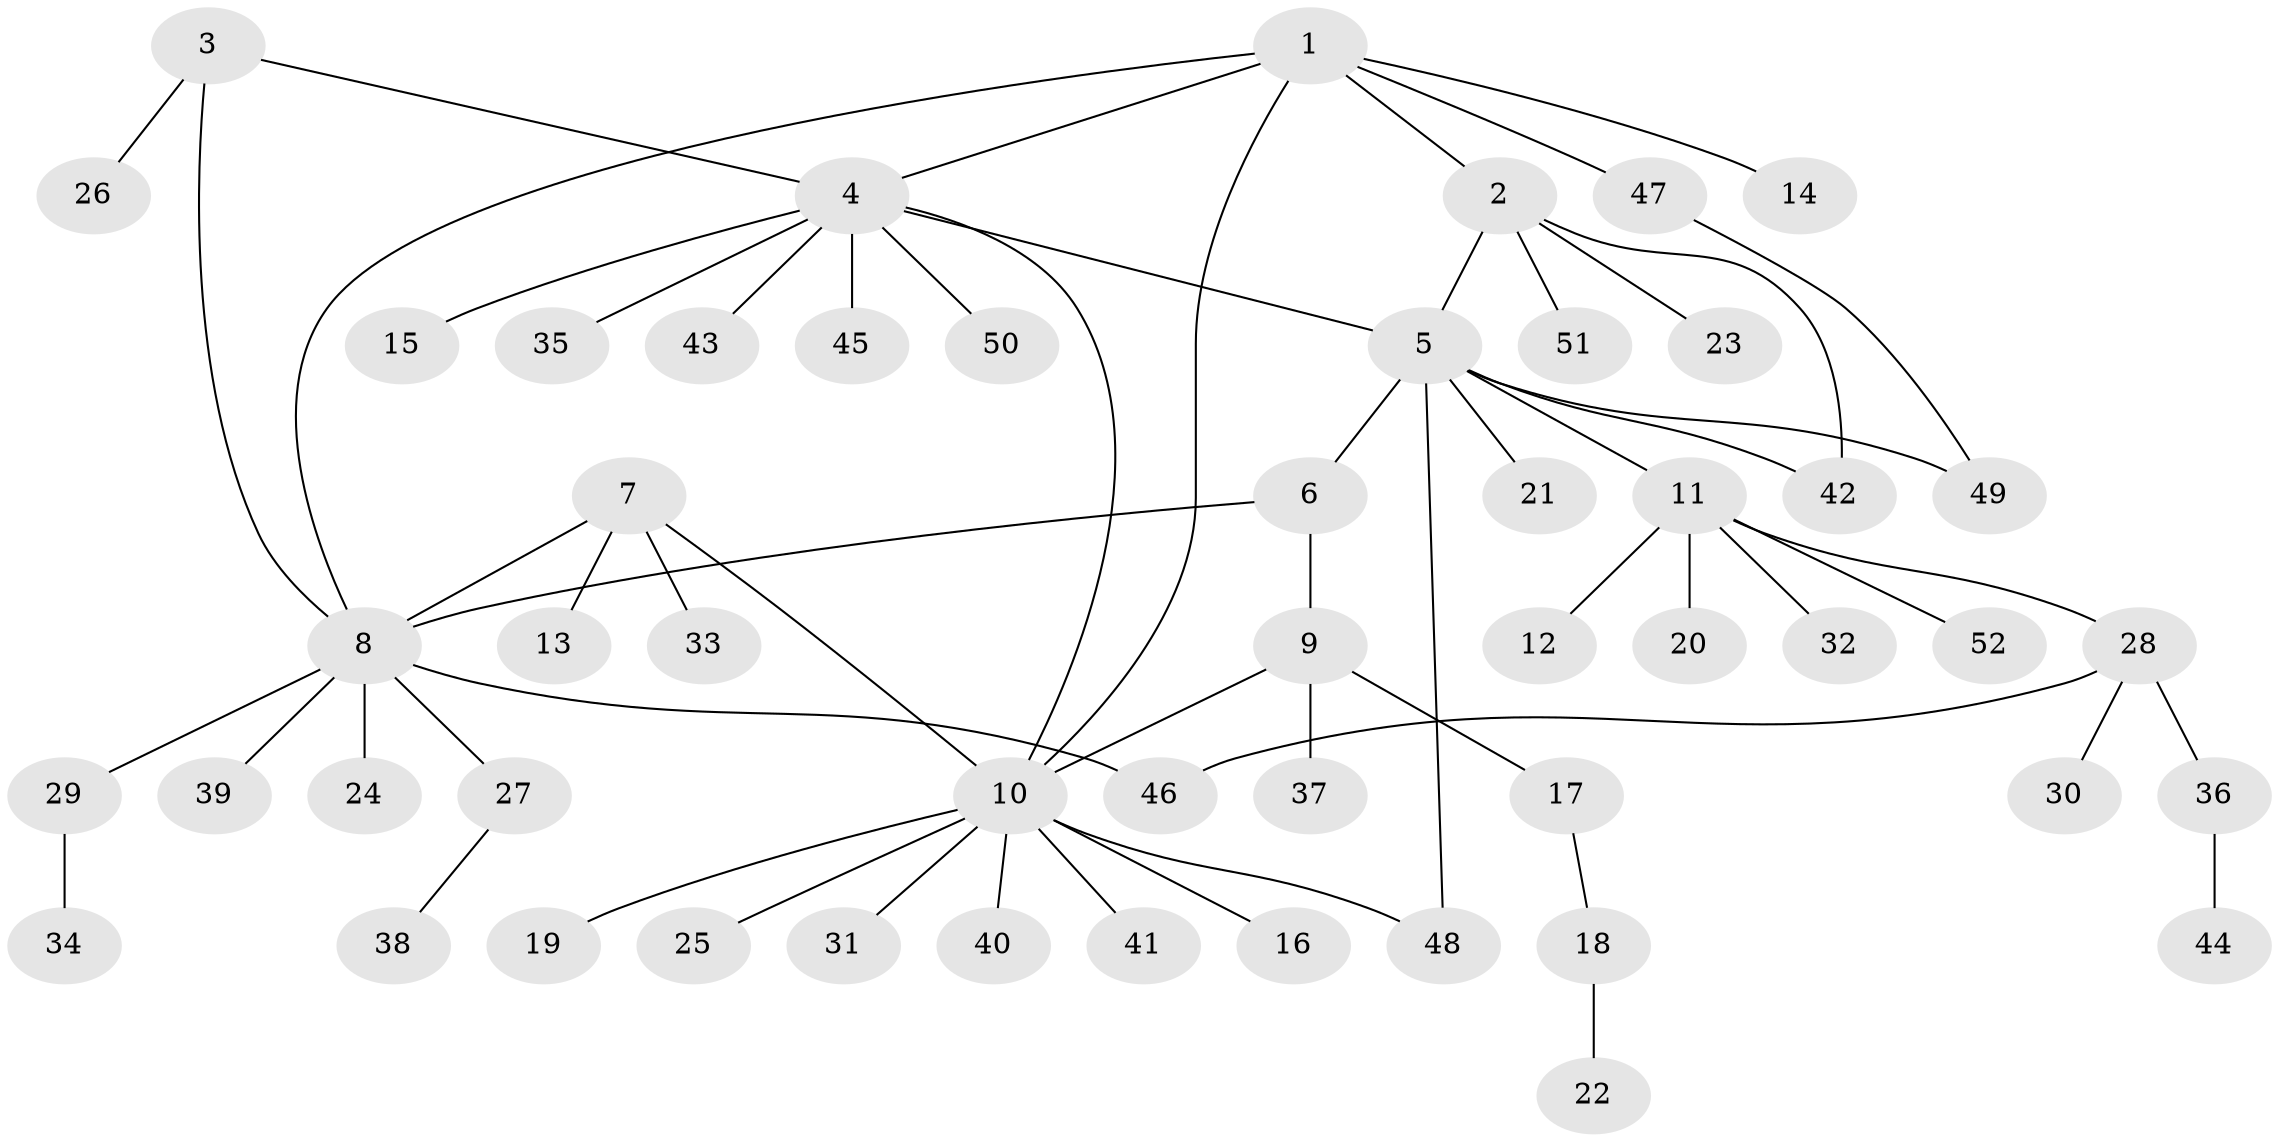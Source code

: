 // coarse degree distribution, {1: 0.47619047619047616, 8: 0.047619047619047616, 2: 0.19047619047619047, 3: 0.14285714285714285, 7: 0.09523809523809523, 5: 0.047619047619047616}
// Generated by graph-tools (version 1.1) at 2025/37/03/04/25 23:37:49]
// undirected, 52 vertices, 61 edges
graph export_dot {
  node [color=gray90,style=filled];
  1;
  2;
  3;
  4;
  5;
  6;
  7;
  8;
  9;
  10;
  11;
  12;
  13;
  14;
  15;
  16;
  17;
  18;
  19;
  20;
  21;
  22;
  23;
  24;
  25;
  26;
  27;
  28;
  29;
  30;
  31;
  32;
  33;
  34;
  35;
  36;
  37;
  38;
  39;
  40;
  41;
  42;
  43;
  44;
  45;
  46;
  47;
  48;
  49;
  50;
  51;
  52;
  1 -- 2;
  1 -- 4;
  1 -- 8;
  1 -- 10;
  1 -- 14;
  1 -- 47;
  2 -- 5;
  2 -- 23;
  2 -- 42;
  2 -- 51;
  3 -- 4;
  3 -- 8;
  3 -- 26;
  4 -- 5;
  4 -- 10;
  4 -- 15;
  4 -- 35;
  4 -- 43;
  4 -- 45;
  4 -- 50;
  5 -- 6;
  5 -- 11;
  5 -- 21;
  5 -- 42;
  5 -- 48;
  5 -- 49;
  6 -- 8;
  6 -- 9;
  7 -- 8;
  7 -- 10;
  7 -- 13;
  7 -- 33;
  8 -- 24;
  8 -- 27;
  8 -- 29;
  8 -- 39;
  8 -- 46;
  9 -- 10;
  9 -- 17;
  9 -- 37;
  10 -- 16;
  10 -- 19;
  10 -- 25;
  10 -- 31;
  10 -- 40;
  10 -- 41;
  10 -- 48;
  11 -- 12;
  11 -- 20;
  11 -- 28;
  11 -- 32;
  11 -- 52;
  17 -- 18;
  18 -- 22;
  27 -- 38;
  28 -- 30;
  28 -- 36;
  28 -- 46;
  29 -- 34;
  36 -- 44;
  47 -- 49;
}
